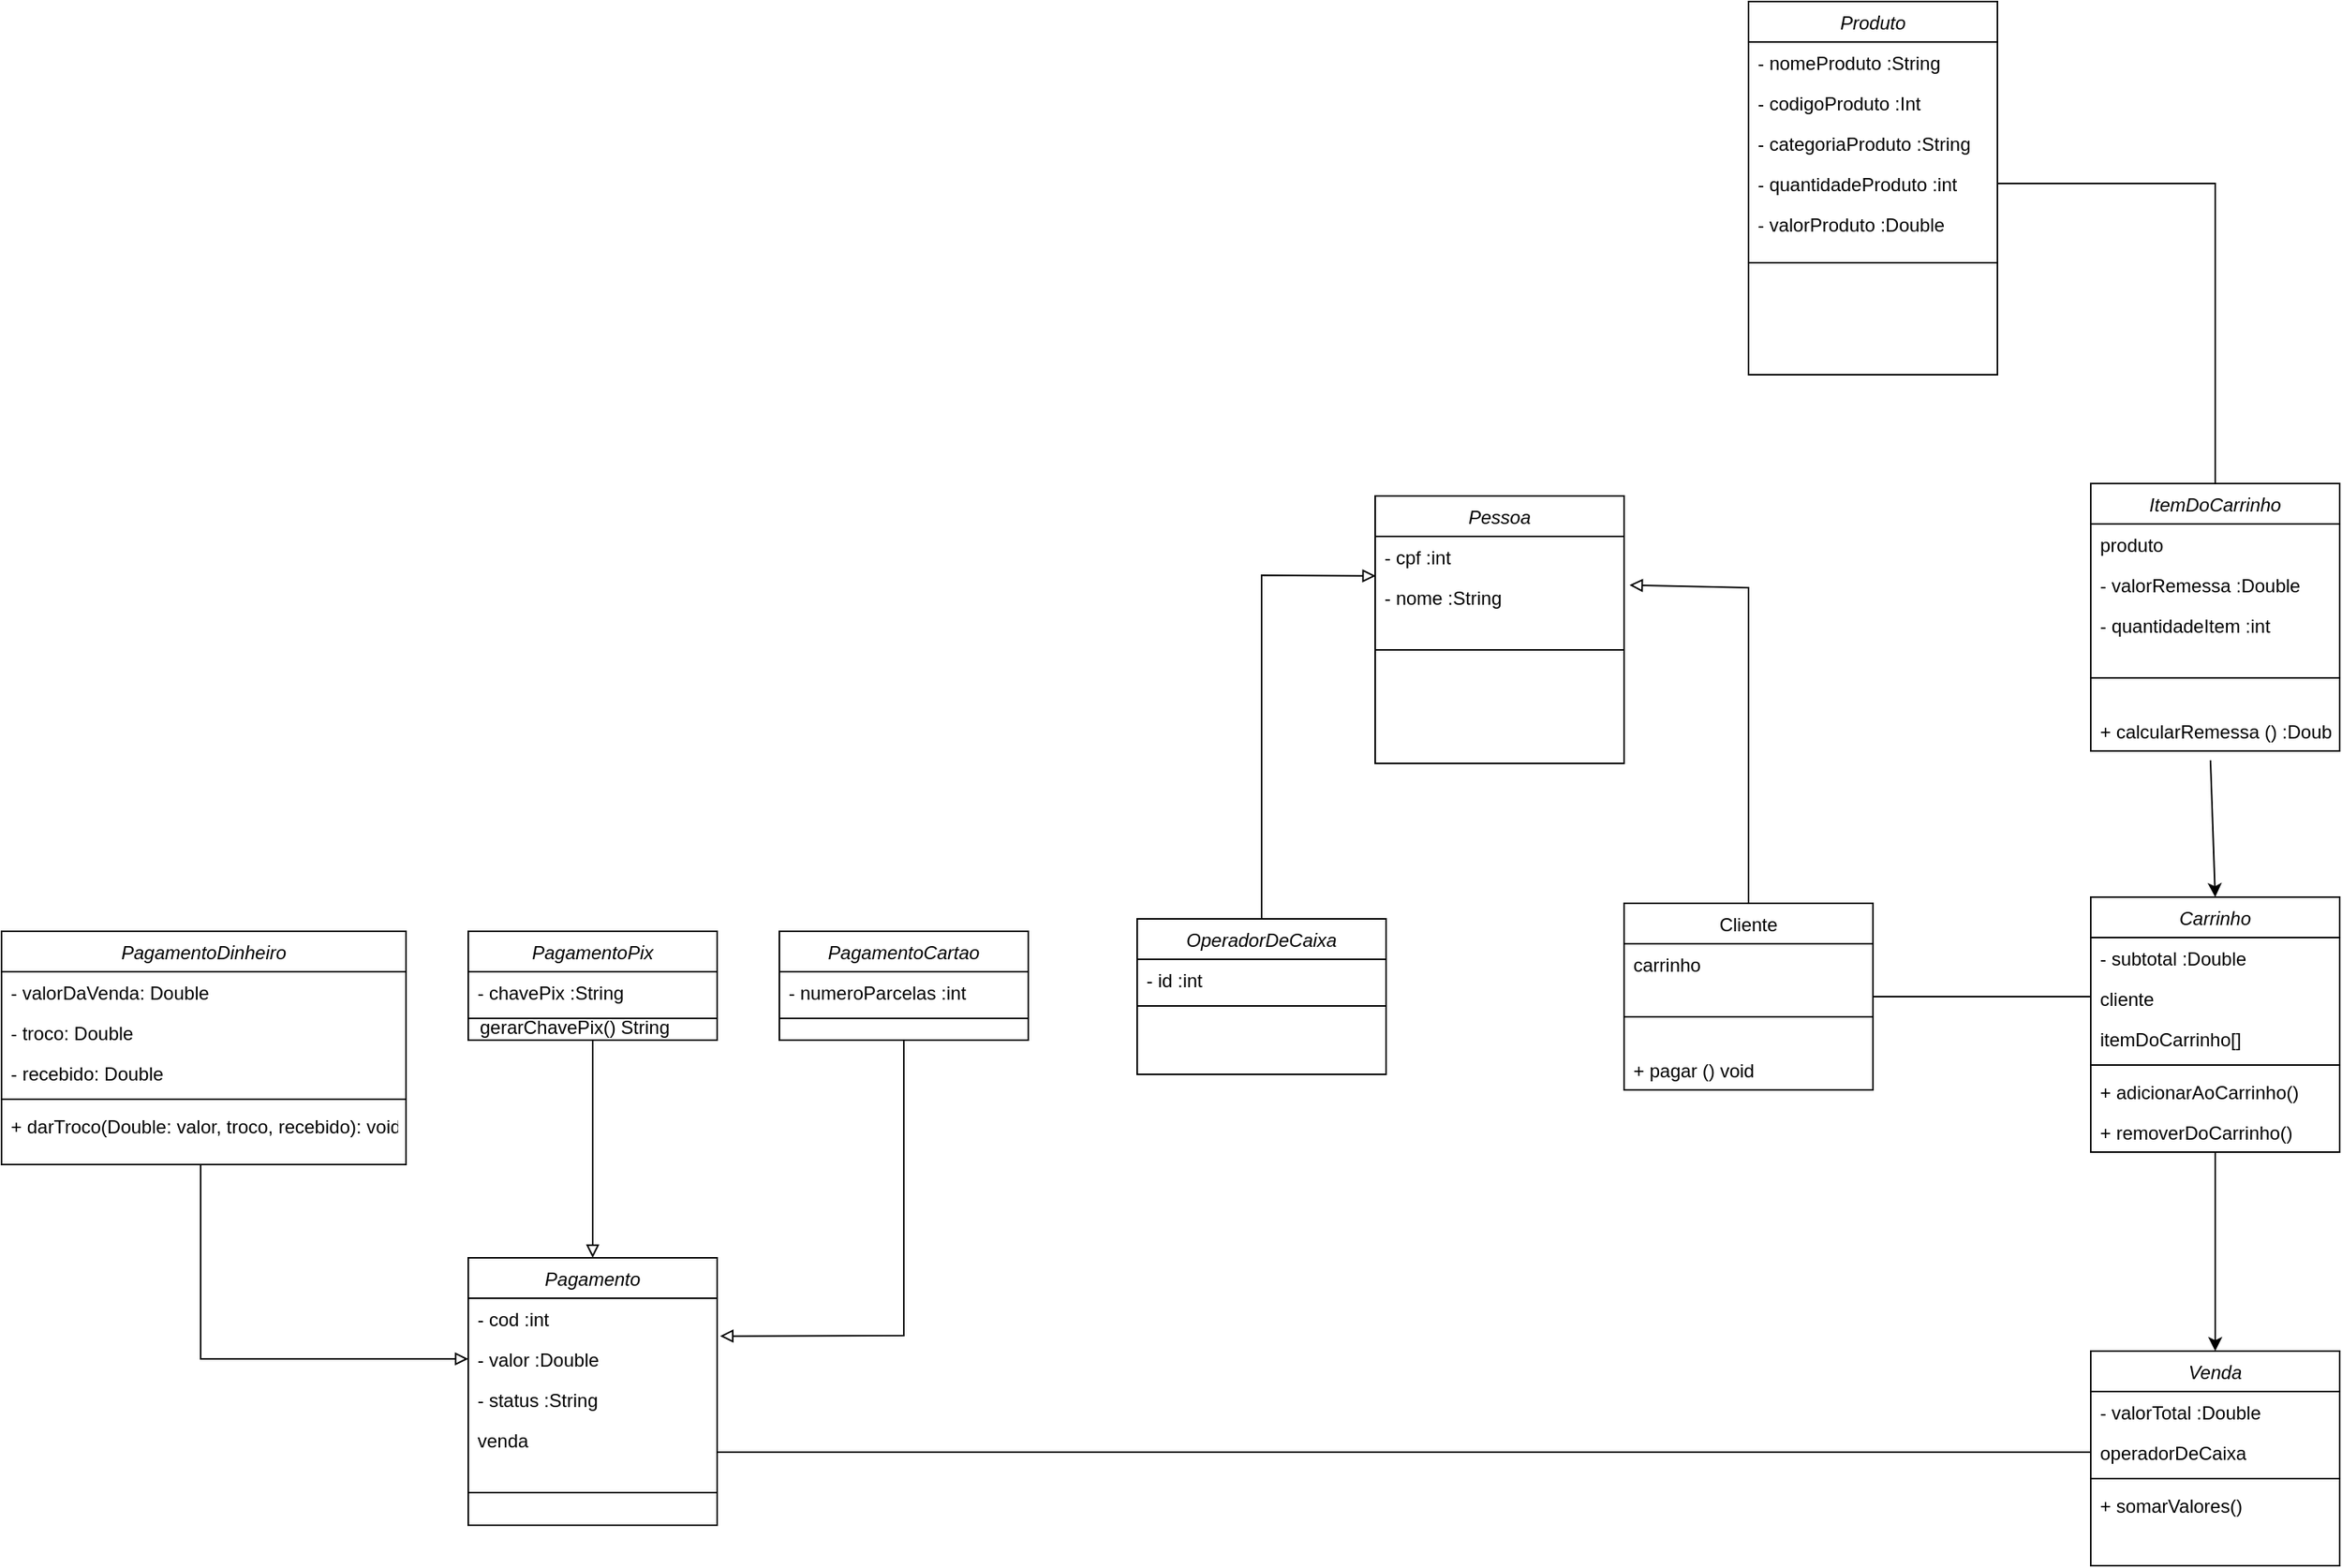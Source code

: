 <mxfile version="22.1.0" type="github">
  <diagram id="C5RBs43oDa-KdzZeNtuy" name="Page-1">
    <mxGraphModel dx="1366" dy="758" grid="1" gridSize="10" guides="1" tooltips="1" connect="1" arrows="1" fold="1" page="1" pageScale="1" pageWidth="827" pageHeight="1169" math="0" shadow="0">
      <root>
        <mxCell id="WIyWlLk6GJQsqaUBKTNV-0" />
        <mxCell id="WIyWlLk6GJQsqaUBKTNV-1" parent="WIyWlLk6GJQsqaUBKTNV-0" />
        <mxCell id="zkfFHV4jXpPFQw0GAbJ--0" value="Produto&#xa;" style="swimlane;fontStyle=2;align=center;verticalAlign=top;childLayout=stackLayout;horizontal=1;startSize=26;horizontalStack=0;resizeParent=1;resizeLast=0;collapsible=1;marginBottom=0;rounded=0;shadow=0;strokeWidth=1;" parent="WIyWlLk6GJQsqaUBKTNV-1" vertex="1">
          <mxGeometry x="1173" y="62" width="160" height="240" as="geometry">
            <mxRectangle x="230" y="140" width="160" height="26" as="alternateBounds" />
          </mxGeometry>
        </mxCell>
        <mxCell id="zkfFHV4jXpPFQw0GAbJ--1" value="- nomeProduto :String" style="text;align=left;verticalAlign=top;spacingLeft=4;spacingRight=4;overflow=hidden;rotatable=0;points=[[0,0.5],[1,0.5]];portConstraint=eastwest;" parent="zkfFHV4jXpPFQw0GAbJ--0" vertex="1">
          <mxGeometry y="26" width="160" height="26" as="geometry" />
        </mxCell>
        <mxCell id="zkfFHV4jXpPFQw0GAbJ--2" value="- codigoProduto :Int" style="text;align=left;verticalAlign=top;spacingLeft=4;spacingRight=4;overflow=hidden;rotatable=0;points=[[0,0.5],[1,0.5]];portConstraint=eastwest;rounded=0;shadow=0;html=0;" parent="zkfFHV4jXpPFQw0GAbJ--0" vertex="1">
          <mxGeometry y="52" width="160" height="26" as="geometry" />
        </mxCell>
        <mxCell id="zkfFHV4jXpPFQw0GAbJ--3" value="- categoriaProduto :String" style="text;align=left;verticalAlign=top;spacingLeft=4;spacingRight=4;overflow=hidden;rotatable=0;points=[[0,0.5],[1,0.5]];portConstraint=eastwest;rounded=0;shadow=0;html=0;" parent="zkfFHV4jXpPFQw0GAbJ--0" vertex="1">
          <mxGeometry y="78" width="160" height="26" as="geometry" />
        </mxCell>
        <mxCell id="gBLrDbm9hSkdyjnXpafw-48" value="- quantidadeProduto :int" style="text;align=left;verticalAlign=top;spacingLeft=4;spacingRight=4;overflow=hidden;rotatable=0;points=[[0,0.5],[1,0.5]];portConstraint=eastwest;rounded=0;shadow=0;html=0;" parent="zkfFHV4jXpPFQw0GAbJ--0" vertex="1">
          <mxGeometry y="104" width="160" height="26" as="geometry" />
        </mxCell>
        <mxCell id="gBLrDbm9hSkdyjnXpafw-49" value="- valorProduto :Double&#xa;" style="text;align=left;verticalAlign=top;spacingLeft=4;spacingRight=4;overflow=hidden;rotatable=0;points=[[0,0.5],[1,0.5]];portConstraint=eastwest;rounded=0;shadow=0;html=0;" parent="zkfFHV4jXpPFQw0GAbJ--0" vertex="1">
          <mxGeometry y="130" width="160" height="26" as="geometry" />
        </mxCell>
        <mxCell id="zkfFHV4jXpPFQw0GAbJ--4" value="" style="line;html=1;strokeWidth=1;align=left;verticalAlign=middle;spacingTop=-1;spacingLeft=3;spacingRight=3;rotatable=0;labelPosition=right;points=[];portConstraint=eastwest;" parent="zkfFHV4jXpPFQw0GAbJ--0" vertex="1">
          <mxGeometry y="156" width="160" height="24" as="geometry" />
        </mxCell>
        <mxCell id="zkfFHV4jXpPFQw0GAbJ--17" value="Cliente" style="swimlane;fontStyle=0;align=center;verticalAlign=top;childLayout=stackLayout;horizontal=1;startSize=26;horizontalStack=0;resizeParent=1;resizeLast=0;collapsible=1;marginBottom=0;rounded=0;shadow=0;strokeWidth=1;" parent="WIyWlLk6GJQsqaUBKTNV-1" vertex="1">
          <mxGeometry x="1093" y="642" width="160" height="120" as="geometry">
            <mxRectangle x="550" y="140" width="160" height="26" as="alternateBounds" />
          </mxGeometry>
        </mxCell>
        <mxCell id="zkfFHV4jXpPFQw0GAbJ--19" value="carrinho" style="text;align=left;verticalAlign=top;spacingLeft=4;spacingRight=4;overflow=hidden;rotatable=0;points=[[0,0.5],[1,0.5]];portConstraint=eastwest;rounded=0;shadow=0;html=0;" parent="zkfFHV4jXpPFQw0GAbJ--17" vertex="1">
          <mxGeometry y="26" width="160" height="26" as="geometry" />
        </mxCell>
        <mxCell id="zkfFHV4jXpPFQw0GAbJ--23" value="" style="line;html=1;strokeWidth=1;align=left;verticalAlign=middle;spacingTop=-1;spacingLeft=3;spacingRight=3;rotatable=0;labelPosition=right;points=[];portConstraint=eastwest;" parent="zkfFHV4jXpPFQw0GAbJ--17" vertex="1">
          <mxGeometry y="52" width="160" height="42" as="geometry" />
        </mxCell>
        <mxCell id="RpfSht5DRJu5jfDY4-vc-28" value="+ pagar () void" style="text;align=left;verticalAlign=top;spacingLeft=4;spacingRight=4;overflow=hidden;rotatable=0;points=[[0,0.5],[1,0.5]];portConstraint=eastwest;rounded=0;shadow=0;html=0;" parent="zkfFHV4jXpPFQw0GAbJ--17" vertex="1">
          <mxGeometry y="94" width="160" height="26" as="geometry" />
        </mxCell>
        <mxCell id="gBLrDbm9hSkdyjnXpafw-0" value="Carrinho" style="swimlane;fontStyle=2;align=center;verticalAlign=top;childLayout=stackLayout;horizontal=1;startSize=26;horizontalStack=0;resizeParent=1;resizeLast=0;collapsible=1;marginBottom=0;rounded=0;shadow=0;strokeWidth=1;" parent="WIyWlLk6GJQsqaUBKTNV-1" vertex="1">
          <mxGeometry x="1393" y="638" width="160" height="164" as="geometry">
            <mxRectangle x="230" y="140" width="160" height="26" as="alternateBounds" />
          </mxGeometry>
        </mxCell>
        <mxCell id="RpfSht5DRJu5jfDY4-vc-24" value="- subtotal :Double" style="text;align=left;verticalAlign=top;spacingLeft=4;spacingRight=4;overflow=hidden;rotatable=0;points=[[0,0.5],[1,0.5]];portConstraint=eastwest;" parent="gBLrDbm9hSkdyjnXpafw-0" vertex="1">
          <mxGeometry y="26" width="160" height="26" as="geometry" />
        </mxCell>
        <mxCell id="gBLrDbm9hSkdyjnXpafw-1" value="cliente" style="text;align=left;verticalAlign=top;spacingLeft=4;spacingRight=4;overflow=hidden;rotatable=0;points=[[0,0.5],[1,0.5]];portConstraint=eastwest;" parent="gBLrDbm9hSkdyjnXpafw-0" vertex="1">
          <mxGeometry y="52" width="160" height="26" as="geometry" />
        </mxCell>
        <mxCell id="RpfSht5DRJu5jfDY4-vc-18" value="itemDoCarrinho[]" style="text;align=left;verticalAlign=top;spacingLeft=4;spacingRight=4;overflow=hidden;rotatable=0;points=[[0,0.5],[1,0.5]];portConstraint=eastwest;rounded=0;shadow=0;html=0;" parent="gBLrDbm9hSkdyjnXpafw-0" vertex="1">
          <mxGeometry y="78" width="160" height="26" as="geometry" />
        </mxCell>
        <mxCell id="gBLrDbm9hSkdyjnXpafw-4" value="" style="line;html=1;strokeWidth=1;align=left;verticalAlign=middle;spacingTop=-1;spacingLeft=3;spacingRight=3;rotatable=0;labelPosition=right;points=[];portConstraint=eastwest;" parent="gBLrDbm9hSkdyjnXpafw-0" vertex="1">
          <mxGeometry y="104" width="160" height="8" as="geometry" />
        </mxCell>
        <mxCell id="gBLrDbm9hSkdyjnXpafw-60" value="+ adicionarAoCarrinho()" style="text;align=left;verticalAlign=top;spacingLeft=4;spacingRight=4;overflow=hidden;rotatable=0;points=[[0,0.5],[1,0.5]];portConstraint=eastwest;" parent="gBLrDbm9hSkdyjnXpafw-0" vertex="1">
          <mxGeometry y="112" width="160" height="26" as="geometry" />
        </mxCell>
        <mxCell id="RpfSht5DRJu5jfDY4-vc-23" value="+ removerDoCarrinho()" style="text;align=left;verticalAlign=top;spacingLeft=4;spacingRight=4;overflow=hidden;rotatable=0;points=[[0,0.5],[1,0.5]];portConstraint=eastwest;" parent="gBLrDbm9hSkdyjnXpafw-0" vertex="1">
          <mxGeometry y="138" width="160" height="26" as="geometry" />
        </mxCell>
        <mxCell id="gBLrDbm9hSkdyjnXpafw-6" value="Venda" style="swimlane;fontStyle=2;align=center;verticalAlign=top;childLayout=stackLayout;horizontal=1;startSize=26;horizontalStack=0;resizeParent=1;resizeLast=0;collapsible=1;marginBottom=0;rounded=0;shadow=0;strokeWidth=1;" parent="WIyWlLk6GJQsqaUBKTNV-1" vertex="1">
          <mxGeometry x="1393" y="930" width="160" height="138" as="geometry">
            <mxRectangle x="230" y="140" width="160" height="26" as="alternateBounds" />
          </mxGeometry>
        </mxCell>
        <mxCell id="gBLrDbm9hSkdyjnXpafw-7" value="- valorTotal :Double" style="text;align=left;verticalAlign=top;spacingLeft=4;spacingRight=4;overflow=hidden;rotatable=0;points=[[0,0.5],[1,0.5]];portConstraint=eastwest;" parent="gBLrDbm9hSkdyjnXpafw-6" vertex="1">
          <mxGeometry y="26" width="160" height="26" as="geometry" />
        </mxCell>
        <mxCell id="gBLrDbm9hSkdyjnXpafw-9" value="operadorDeCaixa" style="text;align=left;verticalAlign=top;spacingLeft=4;spacingRight=4;overflow=hidden;rotatable=0;points=[[0,0.5],[1,0.5]];portConstraint=eastwest;rounded=0;shadow=0;html=0;" parent="gBLrDbm9hSkdyjnXpafw-6" vertex="1">
          <mxGeometry y="52" width="160" height="26" as="geometry" />
        </mxCell>
        <mxCell id="gBLrDbm9hSkdyjnXpafw-10" value="" style="line;html=1;strokeWidth=1;align=left;verticalAlign=middle;spacingTop=-1;spacingLeft=3;spacingRight=3;rotatable=0;labelPosition=right;points=[];portConstraint=eastwest;" parent="gBLrDbm9hSkdyjnXpafw-6" vertex="1">
          <mxGeometry y="78" width="160" height="8" as="geometry" />
        </mxCell>
        <mxCell id="RpfSht5DRJu5jfDY4-vc-21" value="+ somarValores()" style="text;align=left;verticalAlign=top;spacingLeft=4;spacingRight=4;overflow=hidden;rotatable=0;points=[[0,0.5],[1,0.5]];portConstraint=eastwest;rounded=0;shadow=0;html=0;" parent="gBLrDbm9hSkdyjnXpafw-6" vertex="1">
          <mxGeometry y="86" width="160" height="26" as="geometry" />
        </mxCell>
        <mxCell id="gBLrDbm9hSkdyjnXpafw-18" value="OperadorDeCaixa" style="swimlane;fontStyle=2;align=center;verticalAlign=top;childLayout=stackLayout;horizontal=1;startSize=26;horizontalStack=0;resizeParent=1;resizeLast=0;collapsible=1;marginBottom=0;rounded=0;shadow=0;strokeWidth=1;" parent="WIyWlLk6GJQsqaUBKTNV-1" vertex="1">
          <mxGeometry x="780" y="652" width="160" height="100" as="geometry">
            <mxRectangle x="230" y="140" width="160" height="26" as="alternateBounds" />
          </mxGeometry>
        </mxCell>
        <mxCell id="gBLrDbm9hSkdyjnXpafw-20" value="- id :int" style="text;align=left;verticalAlign=top;spacingLeft=4;spacingRight=4;overflow=hidden;rotatable=0;points=[[0,0.5],[1,0.5]];portConstraint=eastwest;rounded=0;shadow=0;html=0;" parent="gBLrDbm9hSkdyjnXpafw-18" vertex="1">
          <mxGeometry y="26" width="160" height="26" as="geometry" />
        </mxCell>
        <mxCell id="gBLrDbm9hSkdyjnXpafw-22" value="" style="line;html=1;strokeWidth=1;align=left;verticalAlign=middle;spacingTop=-1;spacingLeft=3;spacingRight=3;rotatable=0;labelPosition=right;points=[];portConstraint=eastwest;" parent="gBLrDbm9hSkdyjnXpafw-18" vertex="1">
          <mxGeometry y="52" width="160" height="8" as="geometry" />
        </mxCell>
        <mxCell id="gBLrDbm9hSkdyjnXpafw-24" value="Pagamento" style="swimlane;fontStyle=2;align=center;verticalAlign=top;childLayout=stackLayout;horizontal=1;startSize=26;horizontalStack=0;resizeParent=1;resizeLast=0;collapsible=1;marginBottom=0;rounded=0;shadow=0;strokeWidth=1;" parent="WIyWlLk6GJQsqaUBKTNV-1" vertex="1">
          <mxGeometry x="350" y="870" width="160" height="172" as="geometry">
            <mxRectangle x="230" y="140" width="160" height="26" as="alternateBounds" />
          </mxGeometry>
        </mxCell>
        <mxCell id="gBLrDbm9hSkdyjnXpafw-25" value="- cod :int" style="text;align=left;verticalAlign=top;spacingLeft=4;spacingRight=4;overflow=hidden;rotatable=0;points=[[0,0.5],[1,0.5]];portConstraint=eastwest;" parent="gBLrDbm9hSkdyjnXpafw-24" vertex="1">
          <mxGeometry y="26" width="160" height="26" as="geometry" />
        </mxCell>
        <mxCell id="gBLrDbm9hSkdyjnXpafw-27" value="- valor :Double" style="text;align=left;verticalAlign=top;spacingLeft=4;spacingRight=4;overflow=hidden;rotatable=0;points=[[0,0.5],[1,0.5]];portConstraint=eastwest;rounded=0;shadow=0;html=0;" parent="gBLrDbm9hSkdyjnXpafw-24" vertex="1">
          <mxGeometry y="52" width="160" height="26" as="geometry" />
        </mxCell>
        <mxCell id="gBLrDbm9hSkdyjnXpafw-53" value="- status :String" style="text;align=left;verticalAlign=top;spacingLeft=4;spacingRight=4;overflow=hidden;rotatable=0;points=[[0,0.5],[1,0.5]];portConstraint=eastwest;rounded=0;shadow=0;html=0;" parent="gBLrDbm9hSkdyjnXpafw-24" vertex="1">
          <mxGeometry y="78" width="160" height="26" as="geometry" />
        </mxCell>
        <mxCell id="gBLrDbm9hSkdyjnXpafw-72" value="venda" style="text;align=left;verticalAlign=top;spacingLeft=4;spacingRight=4;overflow=hidden;rotatable=0;points=[[0,0.5],[1,0.5]];portConstraint=eastwest;rounded=0;shadow=0;html=0;" parent="gBLrDbm9hSkdyjnXpafw-24" vertex="1">
          <mxGeometry y="104" width="160" height="26" as="geometry" />
        </mxCell>
        <mxCell id="gBLrDbm9hSkdyjnXpafw-28" value="" style="line;html=1;strokeWidth=1;align=left;verticalAlign=middle;spacingTop=-1;spacingLeft=3;spacingRight=3;rotatable=0;labelPosition=right;points=[];portConstraint=eastwest;" parent="gBLrDbm9hSkdyjnXpafw-24" vertex="1">
          <mxGeometry y="130" width="160" height="42" as="geometry" />
        </mxCell>
        <mxCell id="gBLrDbm9hSkdyjnXpafw-36" value="PagamentoDinheiro" style="swimlane;fontStyle=2;align=center;verticalAlign=top;childLayout=stackLayout;horizontal=1;startSize=26;horizontalStack=0;resizeParent=1;resizeLast=0;collapsible=1;marginBottom=0;rounded=0;shadow=0;strokeWidth=1;" parent="WIyWlLk6GJQsqaUBKTNV-1" vertex="1">
          <mxGeometry x="50" y="660" width="260" height="150" as="geometry">
            <mxRectangle x="230" y="140" width="160" height="26" as="alternateBounds" />
          </mxGeometry>
        </mxCell>
        <mxCell id="gBLrDbm9hSkdyjnXpafw-75" value="- valorDaVenda: Double" style="text;align=left;verticalAlign=top;spacingLeft=4;spacingRight=4;overflow=hidden;rotatable=0;points=[[0,0.5],[1,0.5]];portConstraint=eastwest;" parent="gBLrDbm9hSkdyjnXpafw-36" vertex="1">
          <mxGeometry y="26" width="260" height="26" as="geometry" />
        </mxCell>
        <mxCell id="gBLrDbm9hSkdyjnXpafw-37" value="- troco: Double" style="text;align=left;verticalAlign=top;spacingLeft=4;spacingRight=4;overflow=hidden;rotatable=0;points=[[0,0.5],[1,0.5]];portConstraint=eastwest;" parent="gBLrDbm9hSkdyjnXpafw-36" vertex="1">
          <mxGeometry y="52" width="260" height="26" as="geometry" />
        </mxCell>
        <mxCell id="gBLrDbm9hSkdyjnXpafw-76" value="- recebido: Double" style="text;align=left;verticalAlign=top;spacingLeft=4;spacingRight=4;overflow=hidden;rotatable=0;points=[[0,0.5],[1,0.5]];portConstraint=eastwest;" parent="gBLrDbm9hSkdyjnXpafw-36" vertex="1">
          <mxGeometry y="78" width="260" height="26" as="geometry" />
        </mxCell>
        <mxCell id="gBLrDbm9hSkdyjnXpafw-40" value="" style="line;html=1;strokeWidth=1;align=left;verticalAlign=middle;spacingTop=-1;spacingLeft=3;spacingRight=3;rotatable=0;labelPosition=right;points=[];portConstraint=eastwest;" parent="gBLrDbm9hSkdyjnXpafw-36" vertex="1">
          <mxGeometry y="104" width="260" height="8" as="geometry" />
        </mxCell>
        <mxCell id="gBLrDbm9hSkdyjnXpafw-74" value="+ darTroco(Double: valor, troco, recebido): void" style="text;align=left;verticalAlign=top;spacingLeft=4;spacingRight=4;overflow=hidden;rotatable=0;points=[[0,0.5],[1,0.5]];portConstraint=eastwest;" parent="gBLrDbm9hSkdyjnXpafw-36" vertex="1">
          <mxGeometry y="112" width="260" height="26" as="geometry" />
        </mxCell>
        <mxCell id="gBLrDbm9hSkdyjnXpafw-42" value="PagamentoPix" style="swimlane;fontStyle=2;align=center;verticalAlign=top;childLayout=stackLayout;horizontal=1;startSize=26;horizontalStack=0;resizeParent=1;resizeLast=0;collapsible=1;marginBottom=0;rounded=0;shadow=0;strokeWidth=1;" parent="WIyWlLk6GJQsqaUBKTNV-1" vertex="1">
          <mxGeometry x="350" y="660" width="160" height="70" as="geometry">
            <mxRectangle x="230" y="140" width="160" height="26" as="alternateBounds" />
          </mxGeometry>
        </mxCell>
        <mxCell id="gBLrDbm9hSkdyjnXpafw-43" value="- chavePix :String" style="text;align=left;verticalAlign=top;spacingLeft=4;spacingRight=4;overflow=hidden;rotatable=0;points=[[0,0.5],[1,0.5]];portConstraint=eastwest;" parent="gBLrDbm9hSkdyjnXpafw-42" vertex="1">
          <mxGeometry y="26" width="160" height="26" as="geometry" />
        </mxCell>
        <mxCell id="gBLrDbm9hSkdyjnXpafw-46" value="" style="line;html=1;strokeWidth=1;align=left;verticalAlign=middle;spacingTop=-1;spacingLeft=3;spacingRight=3;rotatable=0;labelPosition=right;points=[];portConstraint=eastwest;" parent="gBLrDbm9hSkdyjnXpafw-42" vertex="1">
          <mxGeometry y="52" width="160" height="8" as="geometry" />
        </mxCell>
        <mxCell id="gBLrDbm9hSkdyjnXpafw-54" value="ItemDoCarrinho" style="swimlane;fontStyle=2;align=center;verticalAlign=top;childLayout=stackLayout;horizontal=1;startSize=26;horizontalStack=0;resizeParent=1;resizeLast=0;collapsible=1;marginBottom=0;rounded=0;shadow=0;strokeWidth=1;" parent="WIyWlLk6GJQsqaUBKTNV-1" vertex="1">
          <mxGeometry x="1393" y="372" width="160" height="172" as="geometry">
            <mxRectangle x="230" y="140" width="160" height="26" as="alternateBounds" />
          </mxGeometry>
        </mxCell>
        <mxCell id="gBLrDbm9hSkdyjnXpafw-56" value="produto" style="text;align=left;verticalAlign=top;spacingLeft=4;spacingRight=4;overflow=hidden;rotatable=0;points=[[0,0.5],[1,0.5]];portConstraint=eastwest;rounded=0;shadow=0;html=0;" parent="gBLrDbm9hSkdyjnXpafw-54" vertex="1">
          <mxGeometry y="26" width="160" height="26" as="geometry" />
        </mxCell>
        <mxCell id="gBLrDbm9hSkdyjnXpafw-58" value="- valorRemessa :Double" style="text;align=left;verticalAlign=top;spacingLeft=4;spacingRight=4;overflow=hidden;rotatable=0;points=[[0,0.5],[1,0.5]];portConstraint=eastwest;rounded=0;shadow=0;html=0;" parent="gBLrDbm9hSkdyjnXpafw-54" vertex="1">
          <mxGeometry y="52" width="160" height="26" as="geometry" />
        </mxCell>
        <mxCell id="gBLrDbm9hSkdyjnXpafw-61" value="- quantidadeItem :int" style="text;align=left;verticalAlign=top;spacingLeft=4;spacingRight=4;overflow=hidden;rotatable=0;points=[[0,0.5],[1,0.5]];portConstraint=eastwest;rounded=0;shadow=0;html=0;" parent="gBLrDbm9hSkdyjnXpafw-54" vertex="1">
          <mxGeometry y="78" width="160" height="26" as="geometry" />
        </mxCell>
        <mxCell id="gBLrDbm9hSkdyjnXpafw-57" value="" style="line;html=1;strokeWidth=1;align=left;verticalAlign=middle;spacingTop=-1;spacingLeft=3;spacingRight=3;rotatable=0;labelPosition=right;points=[];portConstraint=eastwest;" parent="gBLrDbm9hSkdyjnXpafw-54" vertex="1">
          <mxGeometry y="104" width="160" height="42" as="geometry" />
        </mxCell>
        <mxCell id="RpfSht5DRJu5jfDY4-vc-25" value="+ calcularRemessa () :Double" style="text;align=left;verticalAlign=top;spacingLeft=4;spacingRight=4;overflow=hidden;rotatable=0;points=[[0,0.5],[1,0.5]];portConstraint=eastwest;rounded=0;shadow=0;html=0;" parent="gBLrDbm9hSkdyjnXpafw-54" vertex="1">
          <mxGeometry y="146" width="160" height="26" as="geometry" />
        </mxCell>
        <mxCell id="rYyd3_9gLQ3m6Y2GFYub-11" value="Pessoa&#xa;" style="swimlane;fontStyle=2;align=center;verticalAlign=top;childLayout=stackLayout;horizontal=1;startSize=26;horizontalStack=0;resizeParent=1;resizeLast=0;collapsible=1;marginBottom=0;rounded=0;shadow=0;strokeWidth=1;" parent="WIyWlLk6GJQsqaUBKTNV-1" vertex="1">
          <mxGeometry x="933" y="380" width="160" height="172" as="geometry">
            <mxRectangle x="230" y="140" width="160" height="26" as="alternateBounds" />
          </mxGeometry>
        </mxCell>
        <mxCell id="RpfSht5DRJu5jfDY4-vc-3" value="- cpf :int" style="text;align=left;verticalAlign=top;spacingLeft=4;spacingRight=4;overflow=hidden;rotatable=0;points=[[0,0.5],[1,0.5]];portConstraint=eastwest;rounded=0;shadow=0;html=0;" parent="rYyd3_9gLQ3m6Y2GFYub-11" vertex="1">
          <mxGeometry y="26" width="160" height="26" as="geometry" />
        </mxCell>
        <mxCell id="RpfSht5DRJu5jfDY4-vc-27" value="- nome :String" style="text;align=left;verticalAlign=top;spacingLeft=4;spacingRight=4;overflow=hidden;rotatable=0;points=[[0,0.5],[1,0.5]];portConstraint=eastwest;rounded=0;shadow=0;html=0;" parent="rYyd3_9gLQ3m6Y2GFYub-11" vertex="1">
          <mxGeometry y="52" width="160" height="26" as="geometry" />
        </mxCell>
        <mxCell id="rYyd3_9gLQ3m6Y2GFYub-16" value="" style="line;html=1;strokeWidth=1;align=left;verticalAlign=middle;spacingTop=-1;spacingLeft=3;spacingRight=3;rotatable=0;labelPosition=right;points=[];portConstraint=eastwest;" parent="rYyd3_9gLQ3m6Y2GFYub-11" vertex="1">
          <mxGeometry y="78" width="160" height="42" as="geometry" />
        </mxCell>
        <mxCell id="RpfSht5DRJu5jfDY4-vc-1" value="" style="endArrow=block;html=1;rounded=0;entryX=0.002;entryY=0.901;entryDx=0;entryDy=0;entryPerimeter=0;exitX=0.5;exitY=0;exitDx=0;exitDy=0;endFill=0;" parent="WIyWlLk6GJQsqaUBKTNV-1" source="gBLrDbm9hSkdyjnXpafw-18" edge="1">
          <mxGeometry width="50" height="50" relative="1" as="geometry">
            <mxPoint x="860" y="652" as="sourcePoint" />
            <mxPoint x="933.32" y="431.426" as="targetPoint" />
            <Array as="points">
              <mxPoint x="860" y="431" />
            </Array>
          </mxGeometry>
        </mxCell>
        <mxCell id="RpfSht5DRJu5jfDY4-vc-4" value="" style="endArrow=block;html=1;rounded=0;entryX=1.022;entryY=1.205;entryDx=0;entryDy=0;entryPerimeter=0;exitX=0.5;exitY=0;exitDx=0;exitDy=0;endFill=0;" parent="WIyWlLk6GJQsqaUBKTNV-1" source="zkfFHV4jXpPFQw0GAbJ--17" target="RpfSht5DRJu5jfDY4-vc-3" edge="1">
          <mxGeometry width="50" height="50" relative="1" as="geometry">
            <mxPoint x="993" y="662" as="sourcePoint" />
            <mxPoint x="1043" y="612" as="targetPoint" />
            <Array as="points">
              <mxPoint x="1173" y="439" />
            </Array>
          </mxGeometry>
        </mxCell>
        <mxCell id="RpfSht5DRJu5jfDY4-vc-5" value="" style="endArrow=none;html=1;rounded=0;entryX=1;entryY=0.5;entryDx=0;entryDy=0;endFill=0;" parent="WIyWlLk6GJQsqaUBKTNV-1" target="zkfFHV4jXpPFQw0GAbJ--17" edge="1">
          <mxGeometry width="50" height="50" relative="1" as="geometry">
            <mxPoint x="1393" y="702" as="sourcePoint" />
            <mxPoint x="1283" y="732" as="targetPoint" />
          </mxGeometry>
        </mxCell>
        <mxCell id="RpfSht5DRJu5jfDY4-vc-10" value="" style="endArrow=classic;html=1;rounded=0;exitX=0.5;exitY=1;exitDx=0;exitDy=0;entryX=0.5;entryY=0;entryDx=0;entryDy=0;" parent="WIyWlLk6GJQsqaUBKTNV-1" source="gBLrDbm9hSkdyjnXpafw-0" target="gBLrDbm9hSkdyjnXpafw-6" edge="1">
          <mxGeometry width="50" height="50" relative="1" as="geometry">
            <mxPoint x="1483" y="850" as="sourcePoint" />
            <mxPoint x="1410" y="770" as="targetPoint" />
            <Array as="points" />
          </mxGeometry>
        </mxCell>
        <mxCell id="gBLrDbm9hSkdyjnXpafw-30" value="PagamentoCartao" style="swimlane;fontStyle=2;align=center;verticalAlign=top;childLayout=stackLayout;horizontal=1;startSize=26;horizontalStack=0;resizeParent=1;resizeLast=0;collapsible=1;marginBottom=0;rounded=0;shadow=0;strokeWidth=1;" parent="WIyWlLk6GJQsqaUBKTNV-1" vertex="1">
          <mxGeometry x="550" y="660" width="160" height="70" as="geometry">
            <mxRectangle x="230" y="140" width="160" height="26" as="alternateBounds" />
          </mxGeometry>
        </mxCell>
        <mxCell id="gBLrDbm9hSkdyjnXpafw-32" value="- numeroParcelas :int" style="text;align=left;verticalAlign=top;spacingLeft=4;spacingRight=4;overflow=hidden;rotatable=0;points=[[0,0.5],[1,0.5]];portConstraint=eastwest;rounded=0;shadow=0;html=0;" parent="gBLrDbm9hSkdyjnXpafw-30" vertex="1">
          <mxGeometry y="26" width="160" height="26" as="geometry" />
        </mxCell>
        <mxCell id="gBLrDbm9hSkdyjnXpafw-34" value="" style="line;html=1;strokeWidth=1;align=left;verticalAlign=middle;spacingTop=-1;spacingLeft=3;spacingRight=3;rotatable=0;labelPosition=right;points=[];portConstraint=eastwest;" parent="gBLrDbm9hSkdyjnXpafw-30" vertex="1">
          <mxGeometry y="52" width="160" height="8" as="geometry" />
        </mxCell>
        <mxCell id="RpfSht5DRJu5jfDY4-vc-12" value="" style="endArrow=block;html=1;rounded=0;endFill=0;entryX=1.012;entryY=-0.064;entryDx=0;entryDy=0;entryPerimeter=0;exitX=0.5;exitY=1;exitDx=0;exitDy=0;" parent="WIyWlLk6GJQsqaUBKTNV-1" source="gBLrDbm9hSkdyjnXpafw-30" target="gBLrDbm9hSkdyjnXpafw-27" edge="1">
          <mxGeometry width="50" height="50" relative="1" as="geometry">
            <mxPoint x="620" y="730" as="sourcePoint" />
            <mxPoint x="650" y="920" as="targetPoint" />
            <Array as="points">
              <mxPoint x="630" y="920" />
            </Array>
          </mxGeometry>
        </mxCell>
        <mxCell id="RpfSht5DRJu5jfDY4-vc-14" value="" style="endArrow=block;html=1;rounded=0;endFill=0;entryX=0;entryY=0.5;entryDx=0;entryDy=0;exitX=0.5;exitY=1;exitDx=0;exitDy=0;" parent="WIyWlLk6GJQsqaUBKTNV-1" target="gBLrDbm9hSkdyjnXpafw-27" edge="1">
          <mxGeometry width="50" height="50" relative="1" as="geometry">
            <mxPoint x="178" y="810" as="sourcePoint" />
            <mxPoint x="110" y="1000" as="targetPoint" />
            <Array as="points">
              <mxPoint x="178" y="935" />
            </Array>
          </mxGeometry>
        </mxCell>
        <mxCell id="RpfSht5DRJu5jfDY4-vc-15" value="" style="endArrow=block;html=1;rounded=0;exitX=0.5;exitY=1;exitDx=0;exitDy=0;entryX=0.5;entryY=0;entryDx=0;entryDy=0;endFill=0;" parent="WIyWlLk6GJQsqaUBKTNV-1" source="gBLrDbm9hSkdyjnXpafw-42" target="gBLrDbm9hSkdyjnXpafw-24" edge="1">
          <mxGeometry width="50" height="50" relative="1" as="geometry">
            <mxPoint x="520" y="770" as="sourcePoint" />
            <mxPoint x="570" y="720" as="targetPoint" />
          </mxGeometry>
        </mxCell>
        <mxCell id="Ypri--J0ByPPLA3nDpTd-0" value="&lt;font style=&quot;vertical-align: inherit;&quot;&gt;&lt;font style=&quot;vertical-align: inherit;&quot;&gt;&lt;span style=&quot;white-space: pre;&quot;&gt;&#x9;&lt;/span&gt;&lt;span style=&quot;white-space: pre;&quot;&gt;&#x9;&lt;/span&gt;&lt;span style=&quot;white-space: pre;&quot;&gt;&#x9;&lt;/span&gt;&lt;font style=&quot;vertical-align: inherit;&quot;&gt;&lt;font style=&quot;vertical-align: inherit;&quot;&gt;gerarChavePix() String&lt;/font&gt;&lt;/font&gt;&lt;/font&gt;&lt;/font&gt;" style="text;html=1;align=center;verticalAlign=middle;resizable=0;points=[];autosize=1;strokeColor=none;fillColor=none;" vertex="1" parent="WIyWlLk6GJQsqaUBKTNV-1">
          <mxGeometry x="263" y="707" width="230" height="30" as="geometry" />
        </mxCell>
        <mxCell id="Ypri--J0ByPPLA3nDpTd-5" value="" style="endArrow=none;html=1;rounded=0;endFill=0;entryX=1;entryY=0.5;entryDx=0;entryDy=0;exitX=0.5;exitY=0;exitDx=0;exitDy=0;" edge="1" parent="WIyWlLk6GJQsqaUBKTNV-1">
          <mxGeometry width="50" height="50" relative="1" as="geometry">
            <mxPoint x="1473" y="372" as="sourcePoint" />
            <mxPoint x="1333" y="179" as="targetPoint" />
            <Array as="points">
              <mxPoint x="1473" y="179" />
            </Array>
          </mxGeometry>
        </mxCell>
        <mxCell id="Ypri--J0ByPPLA3nDpTd-6" style="edgeStyle=orthogonalEdgeStyle;rounded=0;orthogonalLoop=1;jettySize=auto;html=1;exitX=1;exitY=0.5;exitDx=0;exitDy=0;entryX=0;entryY=0.5;entryDx=0;entryDy=0;endArrow=none;endFill=0;" edge="1" parent="WIyWlLk6GJQsqaUBKTNV-1" source="gBLrDbm9hSkdyjnXpafw-53" target="gBLrDbm9hSkdyjnXpafw-9">
          <mxGeometry relative="1" as="geometry">
            <Array as="points">
              <mxPoint x="510" y="995" />
            </Array>
          </mxGeometry>
        </mxCell>
        <mxCell id="Ypri--J0ByPPLA3nDpTd-8" value="" style="endArrow=classic;html=1;rounded=0;entryX=0.5;entryY=0;entryDx=0;entryDy=0;exitX=0.481;exitY=1.231;exitDx=0;exitDy=0;exitPerimeter=0;" edge="1" parent="WIyWlLk6GJQsqaUBKTNV-1" source="RpfSht5DRJu5jfDY4-vc-25" target="gBLrDbm9hSkdyjnXpafw-0">
          <mxGeometry width="50" height="50" relative="1" as="geometry">
            <mxPoint x="1440" y="610" as="sourcePoint" />
            <mxPoint x="1490" y="560" as="targetPoint" />
          </mxGeometry>
        </mxCell>
      </root>
    </mxGraphModel>
  </diagram>
</mxfile>
